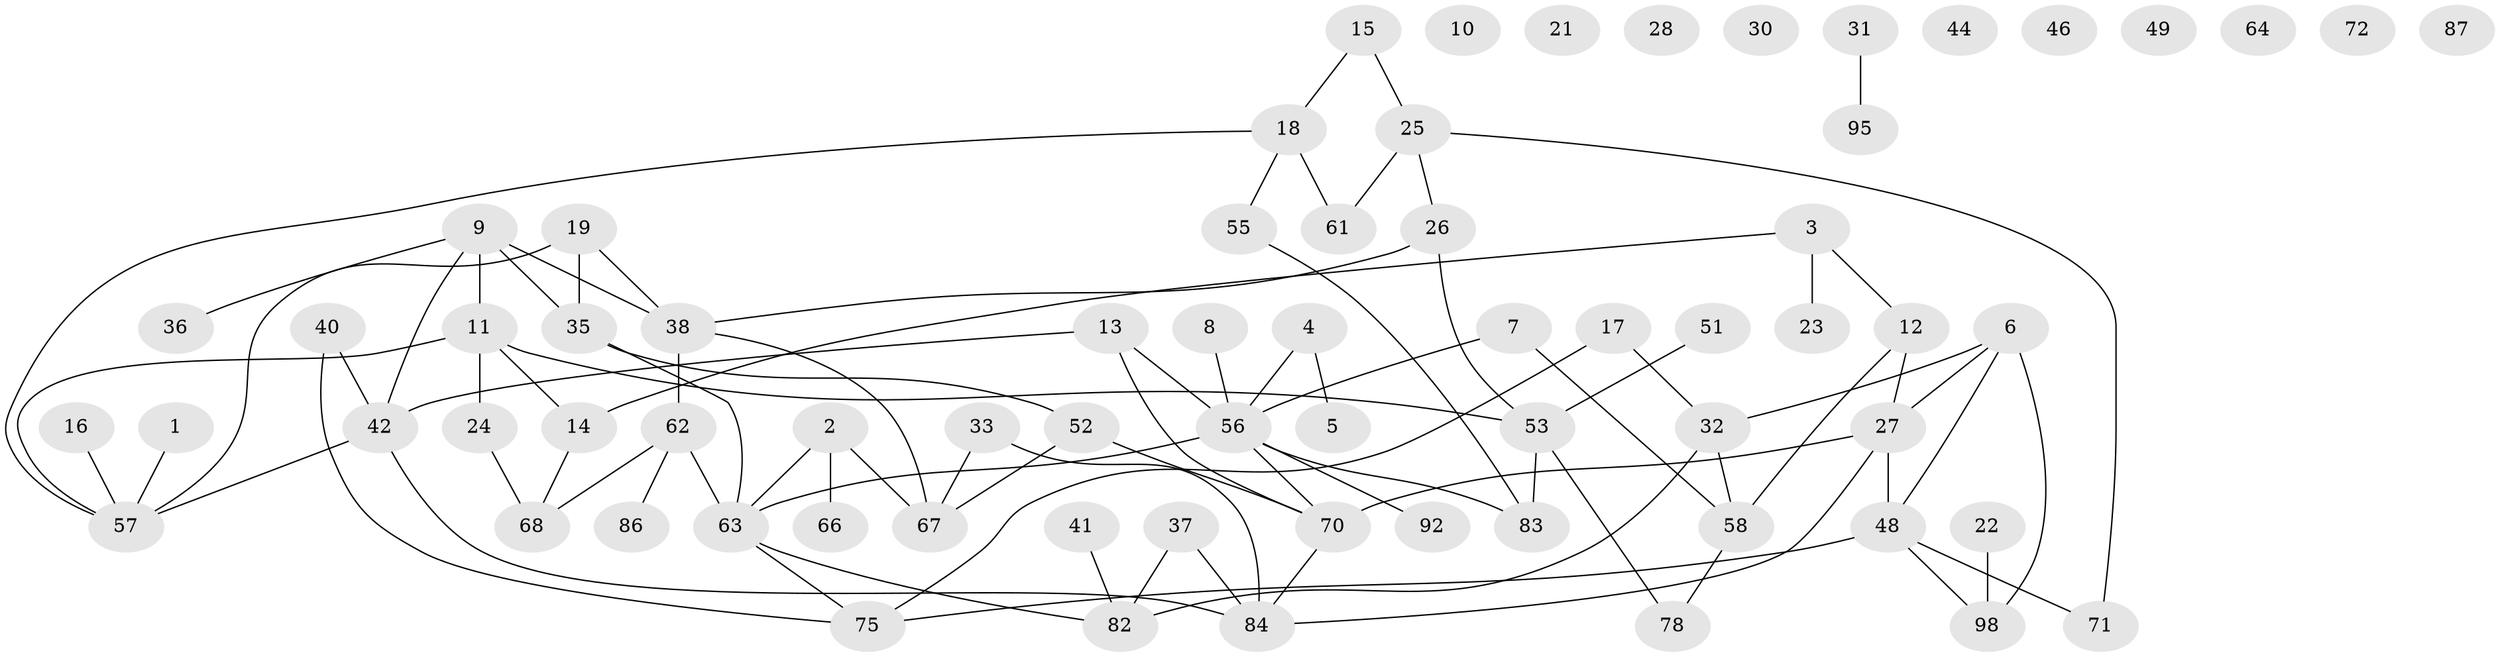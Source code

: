 // Generated by graph-tools (version 1.1) at 2025/23/03/03/25 07:23:28]
// undirected, 69 vertices, 88 edges
graph export_dot {
graph [start="1"]
  node [color=gray90,style=filled];
  1;
  2;
  3 [super="+47"];
  4 [super="+60"];
  5;
  6 [super="+65"];
  7;
  8;
  9 [super="+50"];
  10 [super="+97"];
  11 [super="+79"];
  12;
  13 [super="+54"];
  14;
  15;
  16;
  17;
  18 [super="+20"];
  19 [super="+39"];
  21;
  22 [super="+34"];
  23;
  24 [super="+45"];
  25 [super="+43"];
  26;
  27 [super="+29"];
  28;
  30;
  31;
  32 [super="+81"];
  33;
  35 [super="+76"];
  36;
  37;
  38 [super="+93"];
  40;
  41;
  42 [super="+69"];
  44;
  46;
  48 [super="+91"];
  49;
  51;
  52 [super="+96"];
  53 [super="+59"];
  55;
  56 [super="+94"];
  57 [super="+89"];
  58 [super="+73"];
  61;
  62 [super="+99"];
  63 [super="+74"];
  64;
  66;
  67 [super="+80"];
  68;
  70 [super="+77"];
  71 [super="+85"];
  72;
  75;
  78;
  82;
  83 [super="+90"];
  84 [super="+88"];
  86;
  87;
  92;
  95;
  98;
  1 -- 57;
  2 -- 66;
  2 -- 63;
  2 -- 67;
  3 -- 12;
  3 -- 14;
  3 -- 23;
  4 -- 5;
  4 -- 56;
  6 -- 98;
  6 -- 27;
  6 -- 32;
  6 -- 48;
  7 -- 56;
  7 -- 58;
  8 -- 56;
  9 -- 36;
  9 -- 42;
  9 -- 35;
  9 -- 38;
  9 -- 11;
  11 -- 53;
  11 -- 24;
  11 -- 14;
  11 -- 57;
  12 -- 27;
  12 -- 58;
  13 -- 42;
  13 -- 56;
  13 -- 70;
  14 -- 68;
  15 -- 18;
  15 -- 25;
  16 -- 57;
  17 -- 75;
  17 -- 32;
  18 -- 55;
  18 -- 61;
  18 -- 57;
  19 -- 35;
  19 -- 57;
  19 -- 38;
  22 -- 98;
  24 -- 68;
  25 -- 26;
  25 -- 61;
  25 -- 71;
  26 -- 38;
  26 -- 53;
  27 -- 70;
  27 -- 84;
  27 -- 48;
  31 -- 95;
  32 -- 58;
  32 -- 82;
  33 -- 67;
  33 -- 84;
  35 -- 63;
  35 -- 52;
  37 -- 82;
  37 -- 84;
  38 -- 62 [weight=2];
  38 -- 67;
  40 -- 75;
  40 -- 42;
  41 -- 82;
  42 -- 57;
  42 -- 84;
  48 -- 71;
  48 -- 75;
  48 -- 98;
  51 -- 53;
  52 -- 67;
  52 -- 70;
  53 -- 78;
  53 -- 83;
  55 -- 83;
  56 -- 83;
  56 -- 92;
  56 -- 63;
  56 -- 70;
  58 -- 78;
  62 -- 86;
  62 -- 68;
  62 -- 63;
  63 -- 75;
  63 -- 82;
  70 -- 84;
}
